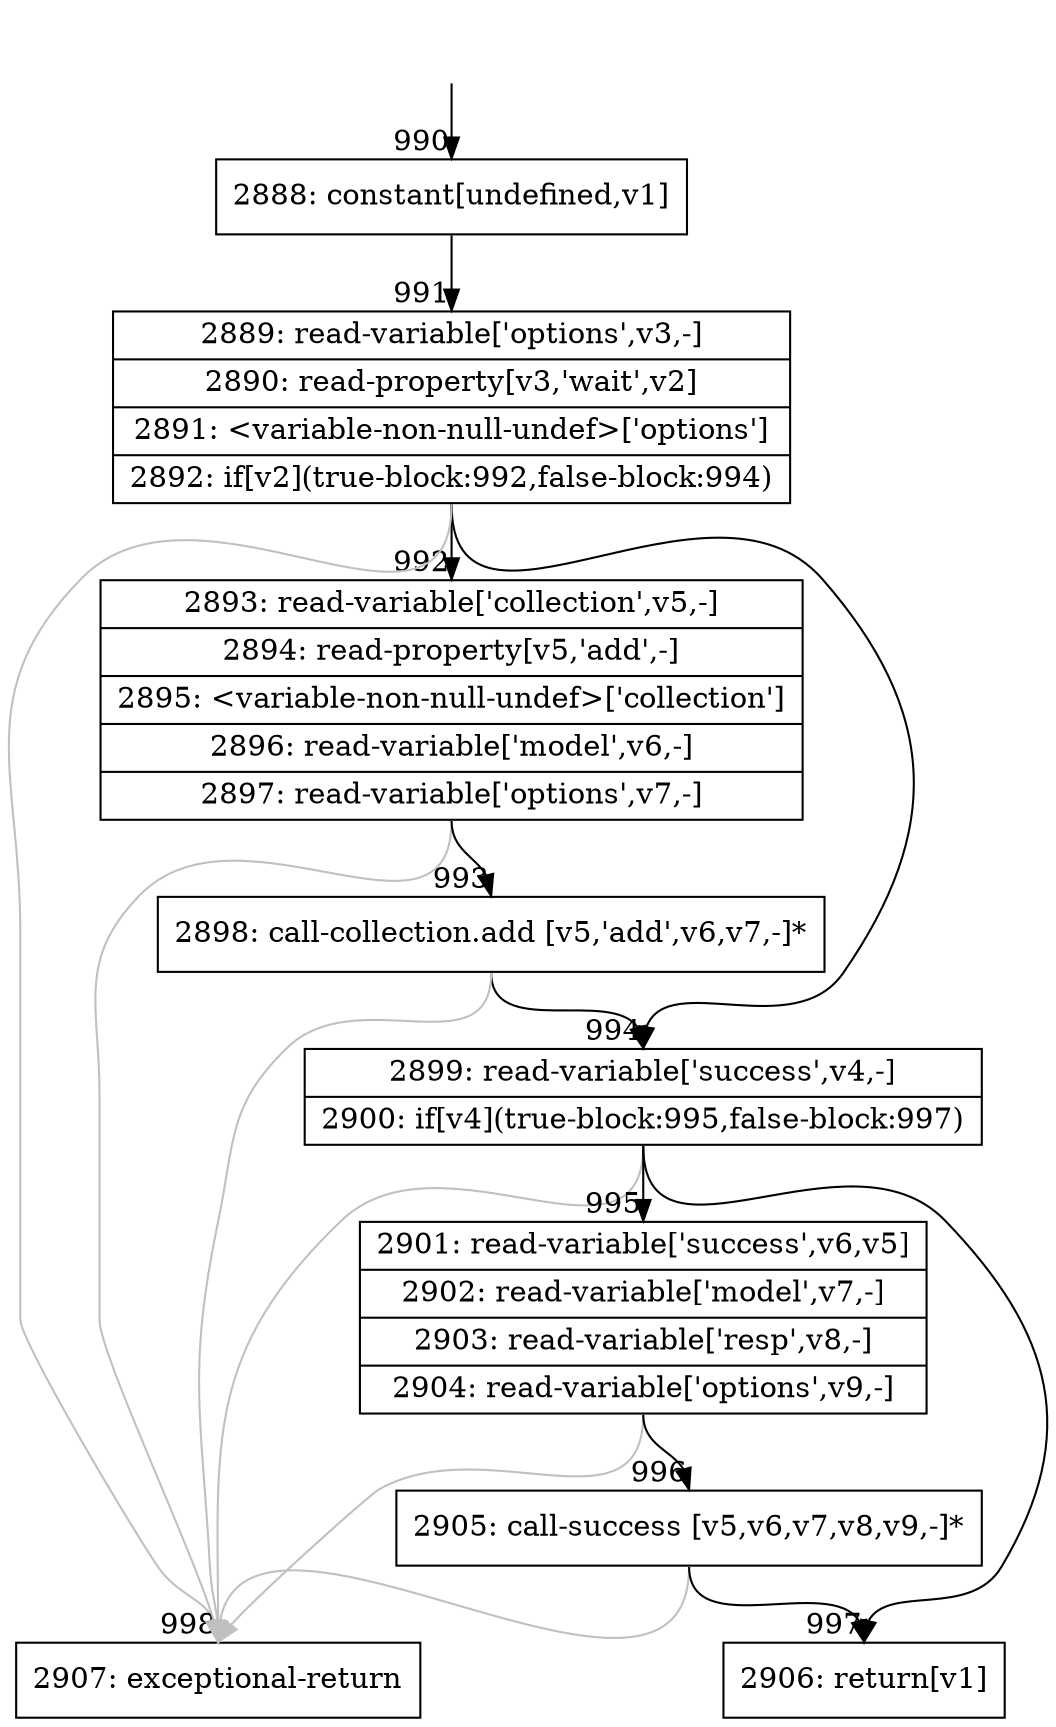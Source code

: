 digraph {
rankdir="TD"
BB_entry68[shape=none,label=""];
BB_entry68 -> BB990 [tailport=s, headport=n, headlabel="    990"]
BB990 [shape=record label="{2888: constant[undefined,v1]}" ] 
BB990 -> BB991 [tailport=s, headport=n, headlabel="      991"]
BB991 [shape=record label="{2889: read-variable['options',v3,-]|2890: read-property[v3,'wait',v2]|2891: \<variable-non-null-undef\>['options']|2892: if[v2](true-block:992,false-block:994)}" ] 
BB991 -> BB992 [tailport=s, headport=n, headlabel="      992"]
BB991 -> BB994 [tailport=s, headport=n, headlabel="      994"]
BB991 -> BB998 [tailport=s, headport=n, color=gray, headlabel="      998"]
BB992 [shape=record label="{2893: read-variable['collection',v5,-]|2894: read-property[v5,'add',-]|2895: \<variable-non-null-undef\>['collection']|2896: read-variable['model',v6,-]|2897: read-variable['options',v7,-]}" ] 
BB992 -> BB993 [tailport=s, headport=n, headlabel="      993"]
BB992 -> BB998 [tailport=s, headport=n, color=gray]
BB993 [shape=record label="{2898: call-collection.add [v5,'add',v6,v7,-]*}" ] 
BB993 -> BB994 [tailport=s, headport=n]
BB993 -> BB998 [tailport=s, headport=n, color=gray]
BB994 [shape=record label="{2899: read-variable['success',v4,-]|2900: if[v4](true-block:995,false-block:997)}" ] 
BB994 -> BB995 [tailport=s, headport=n, headlabel="      995"]
BB994 -> BB997 [tailport=s, headport=n, headlabel="      997"]
BB994 -> BB998 [tailport=s, headport=n, color=gray]
BB995 [shape=record label="{2901: read-variable['success',v6,v5]|2902: read-variable['model',v7,-]|2903: read-variable['resp',v8,-]|2904: read-variable['options',v9,-]}" ] 
BB995 -> BB996 [tailport=s, headport=n, headlabel="      996"]
BB995 -> BB998 [tailport=s, headport=n, color=gray]
BB996 [shape=record label="{2905: call-success [v5,v6,v7,v8,v9,-]*}" ] 
BB996 -> BB997 [tailport=s, headport=n]
BB996 -> BB998 [tailport=s, headport=n, color=gray]
BB997 [shape=record label="{2906: return[v1]}" ] 
BB998 [shape=record label="{2907: exceptional-return}" ] 
//#$~ 882
}
